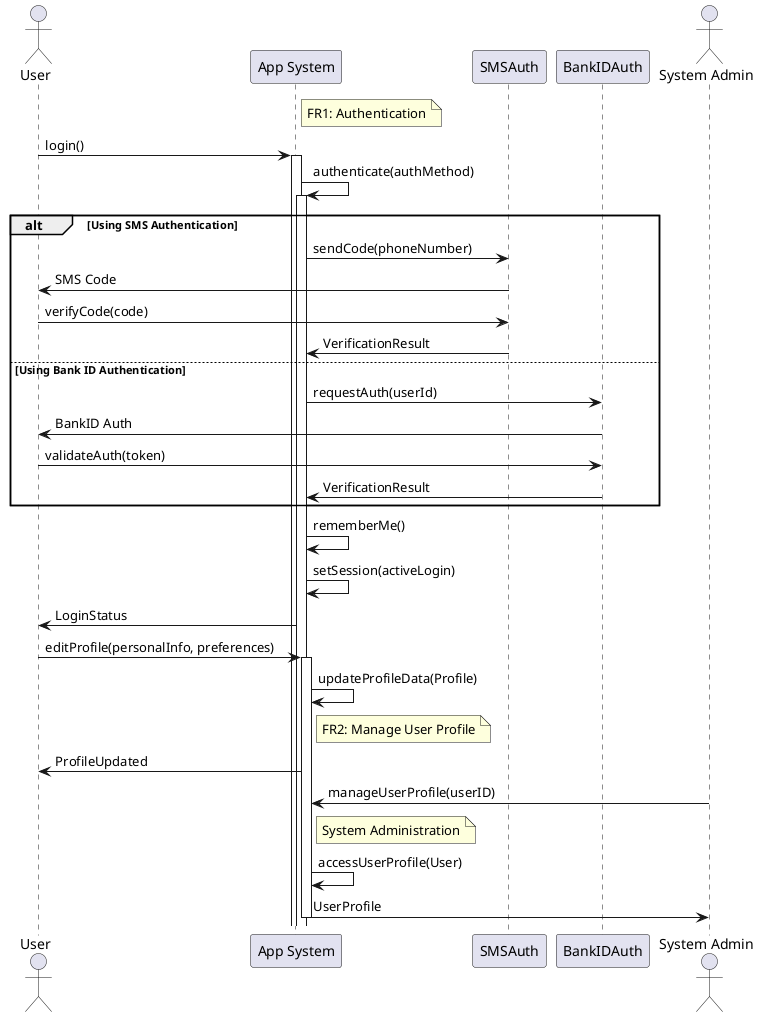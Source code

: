 @startuml
actor User
participant "App System" as App
participant "SMSAuth" as SMS
participant "BankIDAuth" as BankID
actor "System Admin" as Admin


' Functional Requirement: Authentication
note right of App: FR1: Authentication
User -> App : login()
activate App

App -> App : authenticate(authMethod)
activate App

alt Using SMS Authentication
    App -> SMS : sendCode(phoneNumber)
    SMS -> User : SMS Code
    User -> SMS : verifyCode(code)
    SMS -> App : VerificationResult
else Using Bank ID Authentication
    App -> BankID : requestAuth(userId)
    BankID -> User : BankID Auth
    User -> BankID : validateAuth(token)
    BankID -> App : VerificationResult
end

App -> App : rememberMe()
App -> App : setSession(activeLogin)

App -> User : LoginStatus

' Functional Requirement: Manage User Profile
User -> App : editProfile(personalInfo, preferences)
activate App
App -> App : updateProfileData(Profile)
note right of App: FR2: Manage User Profile
App -> User : ProfileUpdated

' System Administration
Admin -> App : manageUserProfile(userID)
note right of App: System Administration
App -> App : accessUserProfile(User)
App -> Admin : UserProfile

deactivate App
@enduml
